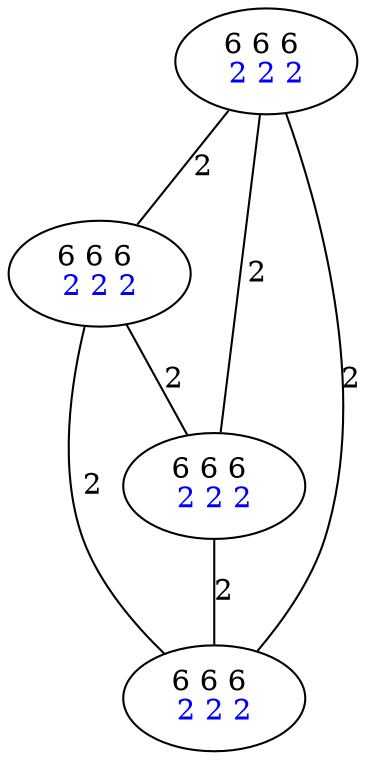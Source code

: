 graph G {
	0 [label=<6 6 6 <BR/> <FONT COLOR="BLUE">2 2 2 </FONT>>];
	1 [label=<6 6 6 <BR/> <FONT COLOR="BLUE">2 2 2 </FONT>>];
	2 [label=<6 6 6 <BR/> <FONT COLOR="BLUE">2 2 2 </FONT>>];
	3 [label=<6 6 6 <BR/> <FONT COLOR="BLUE">2 2 2 </FONT>>];
	0 -- 1 [label="2"];
	0 -- 2 [label="2"];
	0 -- 3 [label="2"];
	1 -- 2 [label="2"];
	1 -- 3 [label="2"];
	2 -- 3 [label="2"];
}